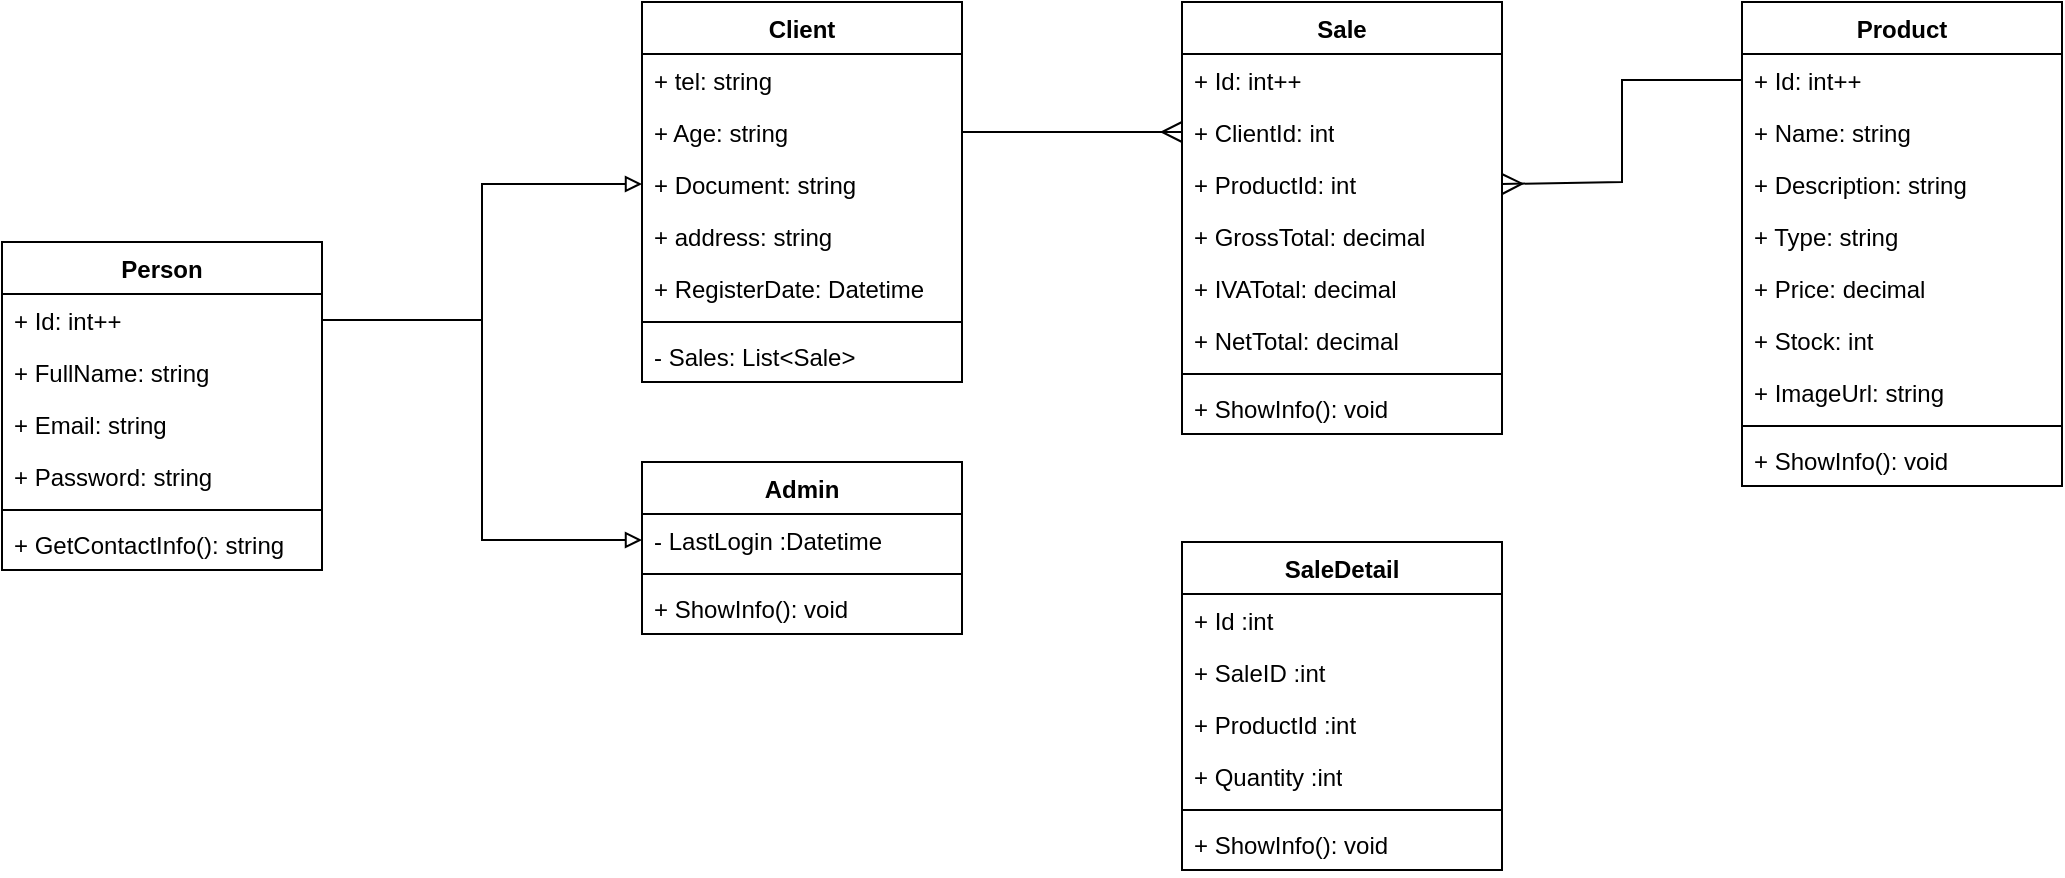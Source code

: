 <mxfile version="28.2.8">
  <diagram name="Página-1" id="HoW6W1-9R10cnuybq3_M">
    <mxGraphModel dx="3743" dy="1702" grid="1" gridSize="10" guides="1" tooltips="1" connect="1" arrows="1" fold="1" page="1" pageScale="1" pageWidth="827" pageHeight="1169" math="0" shadow="0">
      <root>
        <mxCell id="0" />
        <mxCell id="1" parent="0" />
        <mxCell id="QkIGvkfyiGdrqvhXC79x-5" value="Client" style="swimlane;fontStyle=1;align=center;verticalAlign=top;childLayout=stackLayout;horizontal=1;startSize=26;horizontalStack=0;resizeParent=1;resizeParentMax=0;resizeLast=0;collapsible=1;marginBottom=0;whiteSpace=wrap;html=1;" parent="1" vertex="1">
          <mxGeometry x="290" y="190" width="160" height="190" as="geometry" />
        </mxCell>
        <mxCell id="QkIGvkfyiGdrqvhXC79x-6" value="+ tel: string" style="text;strokeColor=none;fillColor=none;align=left;verticalAlign=top;spacingLeft=4;spacingRight=4;overflow=hidden;rotatable=0;points=[[0,0.5],[1,0.5]];portConstraint=eastwest;whiteSpace=wrap;html=1;" parent="QkIGvkfyiGdrqvhXC79x-5" vertex="1">
          <mxGeometry y="26" width="160" height="26" as="geometry" />
        </mxCell>
        <mxCell id="SN8m-Y_h3a-sx3_bEVgq-13" value="+ Age: string" style="text;strokeColor=none;fillColor=none;align=left;verticalAlign=top;spacingLeft=4;spacingRight=4;overflow=hidden;rotatable=0;points=[[0,0.5],[1,0.5]];portConstraint=eastwest;whiteSpace=wrap;html=1;" vertex="1" parent="QkIGvkfyiGdrqvhXC79x-5">
          <mxGeometry y="52" width="160" height="26" as="geometry" />
        </mxCell>
        <mxCell id="P1VgsZznF-USMjBlRKdY-4" value="+ Document: string" style="text;strokeColor=none;fillColor=none;align=left;verticalAlign=top;spacingLeft=4;spacingRight=4;overflow=hidden;rotatable=0;points=[[0,0.5],[1,0.5]];portConstraint=eastwest;whiteSpace=wrap;html=1;" parent="QkIGvkfyiGdrqvhXC79x-5" vertex="1">
          <mxGeometry y="78" width="160" height="26" as="geometry" />
        </mxCell>
        <mxCell id="SN8m-Y_h3a-sx3_bEVgq-12" value="+ address: string" style="text;strokeColor=none;fillColor=none;align=left;verticalAlign=top;spacingLeft=4;spacingRight=4;overflow=hidden;rotatable=0;points=[[0,0.5],[1,0.5]];portConstraint=eastwest;whiteSpace=wrap;html=1;" vertex="1" parent="QkIGvkfyiGdrqvhXC79x-5">
          <mxGeometry y="104" width="160" height="26" as="geometry" />
        </mxCell>
        <mxCell id="SN8m-Y_h3a-sx3_bEVgq-15" value="+ RegisterDate: Datetime" style="text;strokeColor=none;fillColor=none;align=left;verticalAlign=top;spacingLeft=4;spacingRight=4;overflow=hidden;rotatable=0;points=[[0,0.5],[1,0.5]];portConstraint=eastwest;whiteSpace=wrap;html=1;" vertex="1" parent="QkIGvkfyiGdrqvhXC79x-5">
          <mxGeometry y="130" width="160" height="26" as="geometry" />
        </mxCell>
        <mxCell id="QkIGvkfyiGdrqvhXC79x-7" value="" style="line;strokeWidth=1;fillColor=none;align=left;verticalAlign=middle;spacingTop=-1;spacingLeft=3;spacingRight=3;rotatable=0;labelPosition=right;points=[];portConstraint=eastwest;strokeColor=inherit;" parent="QkIGvkfyiGdrqvhXC79x-5" vertex="1">
          <mxGeometry y="156" width="160" height="8" as="geometry" />
        </mxCell>
        <mxCell id="QkIGvkfyiGdrqvhXC79x-8" value="- Sales: List&amp;lt;Sale&amp;gt;" style="text;strokeColor=none;fillColor=none;align=left;verticalAlign=top;spacingLeft=4;spacingRight=4;overflow=hidden;rotatable=0;points=[[0,0.5],[1,0.5]];portConstraint=eastwest;whiteSpace=wrap;html=1;" parent="QkIGvkfyiGdrqvhXC79x-5" vertex="1">
          <mxGeometry y="164" width="160" height="26" as="geometry" />
        </mxCell>
        <mxCell id="zoIYW_Gy7QO_yBaCwzae-15" value="Person" style="swimlane;fontStyle=1;align=center;verticalAlign=top;childLayout=stackLayout;horizontal=1;startSize=26;horizontalStack=0;resizeParent=1;resizeParentMax=0;resizeLast=0;collapsible=1;marginBottom=0;whiteSpace=wrap;html=1;" parent="1" vertex="1">
          <mxGeometry x="-30" y="310" width="160" height="164" as="geometry" />
        </mxCell>
        <mxCell id="zoIYW_Gy7QO_yBaCwzae-16" value="+ Id: int++" style="text;strokeColor=none;fillColor=none;align=left;verticalAlign=top;spacingLeft=4;spacingRight=4;overflow=hidden;rotatable=0;points=[[0,0.5],[1,0.5]];portConstraint=eastwest;whiteSpace=wrap;html=1;" parent="zoIYW_Gy7QO_yBaCwzae-15" vertex="1">
          <mxGeometry y="26" width="160" height="26" as="geometry" />
        </mxCell>
        <mxCell id="zoIYW_Gy7QO_yBaCwzae-25" value="+ FullName: string" style="text;strokeColor=none;fillColor=none;align=left;verticalAlign=top;spacingLeft=4;spacingRight=4;overflow=hidden;rotatable=0;points=[[0,0.5],[1,0.5]];portConstraint=eastwest;whiteSpace=wrap;html=1;" parent="zoIYW_Gy7QO_yBaCwzae-15" vertex="1">
          <mxGeometry y="52" width="160" height="26" as="geometry" />
        </mxCell>
        <mxCell id="SN8m-Y_h3a-sx3_bEVgq-14" value="+ Email: string" style="text;strokeColor=none;fillColor=none;align=left;verticalAlign=top;spacingLeft=4;spacingRight=4;overflow=hidden;rotatable=0;points=[[0,0.5],[1,0.5]];portConstraint=eastwest;whiteSpace=wrap;html=1;" vertex="1" parent="zoIYW_Gy7QO_yBaCwzae-15">
          <mxGeometry y="78" width="160" height="26" as="geometry" />
        </mxCell>
        <mxCell id="SN8m-Y_h3a-sx3_bEVgq-11" value="+ Password: string" style="text;strokeColor=none;fillColor=none;align=left;verticalAlign=top;spacingLeft=4;spacingRight=4;overflow=hidden;rotatable=0;points=[[0,0.5],[1,0.5]];portConstraint=eastwest;whiteSpace=wrap;html=1;" vertex="1" parent="zoIYW_Gy7QO_yBaCwzae-15">
          <mxGeometry y="104" width="160" height="26" as="geometry" />
        </mxCell>
        <mxCell id="zoIYW_Gy7QO_yBaCwzae-17" value="" style="line;strokeWidth=1;fillColor=none;align=left;verticalAlign=middle;spacingTop=-1;spacingLeft=3;spacingRight=3;rotatable=0;labelPosition=right;points=[];portConstraint=eastwest;strokeColor=inherit;" parent="zoIYW_Gy7QO_yBaCwzae-15" vertex="1">
          <mxGeometry y="130" width="160" height="8" as="geometry" />
        </mxCell>
        <mxCell id="zoIYW_Gy7QO_yBaCwzae-18" value="&lt;div&gt;+ GetContactInfo(): string&lt;/div&gt;&lt;div&gt;&lt;br&gt;&lt;/div&gt;" style="text;strokeColor=none;fillColor=none;align=left;verticalAlign=top;spacingLeft=4;spacingRight=4;overflow=hidden;rotatable=0;points=[[0,0.5],[1,0.5]];portConstraint=eastwest;whiteSpace=wrap;html=1;" parent="zoIYW_Gy7QO_yBaCwzae-15" vertex="1">
          <mxGeometry y="138" width="160" height="26" as="geometry" />
        </mxCell>
        <mxCell id="7XmRBM3v77SDXCbYXRyZ-1" value="Admin" style="swimlane;fontStyle=1;align=center;verticalAlign=top;childLayout=stackLayout;horizontal=1;startSize=26;horizontalStack=0;resizeParent=1;resizeParentMax=0;resizeLast=0;collapsible=1;marginBottom=0;whiteSpace=wrap;html=1;" parent="1" vertex="1">
          <mxGeometry x="290" y="420" width="160" height="86" as="geometry" />
        </mxCell>
        <mxCell id="7XmRBM3v77SDXCbYXRyZ-2" value="-&amp;nbsp;&lt;span style=&quot;background-color: transparent;&quot;&gt;LastLogin :Datetime&lt;/span&gt;" style="text;strokeColor=none;fillColor=none;align=left;verticalAlign=top;spacingLeft=4;spacingRight=4;overflow=hidden;rotatable=0;points=[[0,0.5],[1,0.5]];portConstraint=eastwest;whiteSpace=wrap;html=1;" parent="7XmRBM3v77SDXCbYXRyZ-1" vertex="1">
          <mxGeometry y="26" width="160" height="26" as="geometry" />
        </mxCell>
        <mxCell id="7XmRBM3v77SDXCbYXRyZ-3" value="" style="line;strokeWidth=1;fillColor=none;align=left;verticalAlign=middle;spacingTop=-1;spacingLeft=3;spacingRight=3;rotatable=0;labelPosition=right;points=[];portConstraint=eastwest;strokeColor=inherit;" parent="7XmRBM3v77SDXCbYXRyZ-1" vertex="1">
          <mxGeometry y="52" width="160" height="8" as="geometry" />
        </mxCell>
        <mxCell id="7XmRBM3v77SDXCbYXRyZ-4" value="+ ShowInfo(): void" style="text;strokeColor=none;fillColor=none;align=left;verticalAlign=top;spacingLeft=4;spacingRight=4;overflow=hidden;rotatable=0;points=[[0,0.5],[1,0.5]];portConstraint=eastwest;whiteSpace=wrap;html=1;" parent="7XmRBM3v77SDXCbYXRyZ-1" vertex="1">
          <mxGeometry y="60" width="160" height="26" as="geometry" />
        </mxCell>
        <mxCell id="3KWgmyLQNLCysDP2KCiu-6" style="edgeStyle=orthogonalEdgeStyle;rounded=0;orthogonalLoop=1;jettySize=auto;html=1;exitX=1;exitY=0.5;exitDx=0;exitDy=0;entryX=0;entryY=0.5;entryDx=0;entryDy=0;endArrow=block;endFill=0;" parent="1" source="zoIYW_Gy7QO_yBaCwzae-16" target="P1VgsZznF-USMjBlRKdY-4" edge="1">
          <mxGeometry relative="1" as="geometry" />
        </mxCell>
        <mxCell id="3KWgmyLQNLCysDP2KCiu-7" style="edgeStyle=orthogonalEdgeStyle;rounded=0;orthogonalLoop=1;jettySize=auto;html=1;exitX=1;exitY=0.5;exitDx=0;exitDy=0;entryX=0;entryY=0.5;entryDx=0;entryDy=0;endArrow=block;endFill=0;" parent="1" source="zoIYW_Gy7QO_yBaCwzae-16" target="7XmRBM3v77SDXCbYXRyZ-2" edge="1">
          <mxGeometry relative="1" as="geometry" />
        </mxCell>
        <mxCell id="SN8m-Y_h3a-sx3_bEVgq-2" value="Product" style="swimlane;fontStyle=1;align=center;verticalAlign=top;childLayout=stackLayout;horizontal=1;startSize=26;horizontalStack=0;resizeParent=1;resizeParentMax=0;resizeLast=0;collapsible=1;marginBottom=0;whiteSpace=wrap;html=1;" vertex="1" parent="1">
          <mxGeometry x="840" y="190" width="160" height="242" as="geometry" />
        </mxCell>
        <mxCell id="SN8m-Y_h3a-sx3_bEVgq-3" value="+ Id: int++" style="text;strokeColor=none;fillColor=none;align=left;verticalAlign=top;spacingLeft=4;spacingRight=4;overflow=hidden;rotatable=0;points=[[0,0.5],[1,0.5]];portConstraint=eastwest;whiteSpace=wrap;html=1;" vertex="1" parent="SN8m-Y_h3a-sx3_bEVgq-2">
          <mxGeometry y="26" width="160" height="26" as="geometry" />
        </mxCell>
        <mxCell id="SN8m-Y_h3a-sx3_bEVgq-4" value="+ Name: string" style="text;strokeColor=none;fillColor=none;align=left;verticalAlign=top;spacingLeft=4;spacingRight=4;overflow=hidden;rotatable=0;points=[[0,0.5],[1,0.5]];portConstraint=eastwest;whiteSpace=wrap;html=1;" vertex="1" parent="SN8m-Y_h3a-sx3_bEVgq-2">
          <mxGeometry y="52" width="160" height="26" as="geometry" />
        </mxCell>
        <mxCell id="SN8m-Y_h3a-sx3_bEVgq-16" value="+ Description: string" style="text;strokeColor=none;fillColor=none;align=left;verticalAlign=top;spacingLeft=4;spacingRight=4;overflow=hidden;rotatable=0;points=[[0,0.5],[1,0.5]];portConstraint=eastwest;whiteSpace=wrap;html=1;" vertex="1" parent="SN8m-Y_h3a-sx3_bEVgq-2">
          <mxGeometry y="78" width="160" height="26" as="geometry" />
        </mxCell>
        <mxCell id="SN8m-Y_h3a-sx3_bEVgq-5" value="+ Type: string" style="text;strokeColor=none;fillColor=none;align=left;verticalAlign=top;spacingLeft=4;spacingRight=4;overflow=hidden;rotatable=0;points=[[0,0.5],[1,0.5]];portConstraint=eastwest;whiteSpace=wrap;html=1;" vertex="1" parent="SN8m-Y_h3a-sx3_bEVgq-2">
          <mxGeometry y="104" width="160" height="26" as="geometry" />
        </mxCell>
        <mxCell id="SN8m-Y_h3a-sx3_bEVgq-17" value="+ Price: decimal" style="text;strokeColor=none;fillColor=none;align=left;verticalAlign=top;spacingLeft=4;spacingRight=4;overflow=hidden;rotatable=0;points=[[0,0.5],[1,0.5]];portConstraint=eastwest;whiteSpace=wrap;html=1;" vertex="1" parent="SN8m-Y_h3a-sx3_bEVgq-2">
          <mxGeometry y="130" width="160" height="26" as="geometry" />
        </mxCell>
        <mxCell id="SN8m-Y_h3a-sx3_bEVgq-18" value="+ Stock: int" style="text;strokeColor=none;fillColor=none;align=left;verticalAlign=top;spacingLeft=4;spacingRight=4;overflow=hidden;rotatable=0;points=[[0,0.5],[1,0.5]];portConstraint=eastwest;whiteSpace=wrap;html=1;" vertex="1" parent="SN8m-Y_h3a-sx3_bEVgq-2">
          <mxGeometry y="156" width="160" height="26" as="geometry" />
        </mxCell>
        <mxCell id="SN8m-Y_h3a-sx3_bEVgq-19" value="+ ImageUrl: string" style="text;strokeColor=none;fillColor=none;align=left;verticalAlign=top;spacingLeft=4;spacingRight=4;overflow=hidden;rotatable=0;points=[[0,0.5],[1,0.5]];portConstraint=eastwest;whiteSpace=wrap;html=1;" vertex="1" parent="SN8m-Y_h3a-sx3_bEVgq-2">
          <mxGeometry y="182" width="160" height="26" as="geometry" />
        </mxCell>
        <mxCell id="SN8m-Y_h3a-sx3_bEVgq-6" value="" style="line;strokeWidth=1;fillColor=none;align=left;verticalAlign=middle;spacingTop=-1;spacingLeft=3;spacingRight=3;rotatable=0;labelPosition=right;points=[];portConstraint=eastwest;strokeColor=inherit;" vertex="1" parent="SN8m-Y_h3a-sx3_bEVgq-2">
          <mxGeometry y="208" width="160" height="8" as="geometry" />
        </mxCell>
        <mxCell id="SN8m-Y_h3a-sx3_bEVgq-7" value="+ ShowInfo(): void" style="text;strokeColor=none;fillColor=none;align=left;verticalAlign=top;spacingLeft=4;spacingRight=4;overflow=hidden;rotatable=0;points=[[0,0.5],[1,0.5]];portConstraint=eastwest;whiteSpace=wrap;html=1;" vertex="1" parent="SN8m-Y_h3a-sx3_bEVgq-2">
          <mxGeometry y="216" width="160" height="26" as="geometry" />
        </mxCell>
        <mxCell id="SN8m-Y_h3a-sx3_bEVgq-21" value="Sale" style="swimlane;fontStyle=1;align=center;verticalAlign=top;childLayout=stackLayout;horizontal=1;startSize=26;horizontalStack=0;resizeParent=1;resizeParentMax=0;resizeLast=0;collapsible=1;marginBottom=0;whiteSpace=wrap;html=1;" vertex="1" parent="1">
          <mxGeometry x="560" y="190" width="160" height="216" as="geometry" />
        </mxCell>
        <mxCell id="SN8m-Y_h3a-sx3_bEVgq-22" value="+ Id: int++" style="text;strokeColor=none;fillColor=none;align=left;verticalAlign=top;spacingLeft=4;spacingRight=4;overflow=hidden;rotatable=0;points=[[0,0.5],[1,0.5]];portConstraint=eastwest;whiteSpace=wrap;html=1;" vertex="1" parent="SN8m-Y_h3a-sx3_bEVgq-21">
          <mxGeometry y="26" width="160" height="26" as="geometry" />
        </mxCell>
        <mxCell id="SN8m-Y_h3a-sx3_bEVgq-23" value="+ ClientId: int" style="text;strokeColor=none;fillColor=none;align=left;verticalAlign=top;spacingLeft=4;spacingRight=4;overflow=hidden;rotatable=0;points=[[0,0.5],[1,0.5]];portConstraint=eastwest;whiteSpace=wrap;html=1;" vertex="1" parent="SN8m-Y_h3a-sx3_bEVgq-21">
          <mxGeometry y="52" width="160" height="26" as="geometry" />
        </mxCell>
        <mxCell id="SN8m-Y_h3a-sx3_bEVgq-24" value="+ ProductId: int" style="text;strokeColor=none;fillColor=none;align=left;verticalAlign=top;spacingLeft=4;spacingRight=4;overflow=hidden;rotatable=0;points=[[0,0.5],[1,0.5]];portConstraint=eastwest;whiteSpace=wrap;html=1;" vertex="1" parent="SN8m-Y_h3a-sx3_bEVgq-21">
          <mxGeometry y="78" width="160" height="26" as="geometry" />
        </mxCell>
        <mxCell id="SN8m-Y_h3a-sx3_bEVgq-25" value="+ GrossTotal: decimal" style="text;strokeColor=none;fillColor=none;align=left;verticalAlign=top;spacingLeft=4;spacingRight=4;overflow=hidden;rotatable=0;points=[[0,0.5],[1,0.5]];portConstraint=eastwest;whiteSpace=wrap;html=1;" vertex="1" parent="SN8m-Y_h3a-sx3_bEVgq-21">
          <mxGeometry y="104" width="160" height="26" as="geometry" />
        </mxCell>
        <mxCell id="SN8m-Y_h3a-sx3_bEVgq-26" value="+ IVATotal: decimal" style="text;strokeColor=none;fillColor=none;align=left;verticalAlign=top;spacingLeft=4;spacingRight=4;overflow=hidden;rotatable=0;points=[[0,0.5],[1,0.5]];portConstraint=eastwest;whiteSpace=wrap;html=1;" vertex="1" parent="SN8m-Y_h3a-sx3_bEVgq-21">
          <mxGeometry y="130" width="160" height="26" as="geometry" />
        </mxCell>
        <mxCell id="SN8m-Y_h3a-sx3_bEVgq-35" value="+ NetTotal: decimal" style="text;strokeColor=none;fillColor=none;align=left;verticalAlign=top;spacingLeft=4;spacingRight=4;overflow=hidden;rotatable=0;points=[[0,0.5],[1,0.5]];portConstraint=eastwest;whiteSpace=wrap;html=1;" vertex="1" parent="SN8m-Y_h3a-sx3_bEVgq-21">
          <mxGeometry y="156" width="160" height="26" as="geometry" />
        </mxCell>
        <mxCell id="SN8m-Y_h3a-sx3_bEVgq-27" value="" style="line;strokeWidth=1;fillColor=none;align=left;verticalAlign=middle;spacingTop=-1;spacingLeft=3;spacingRight=3;rotatable=0;labelPosition=right;points=[];portConstraint=eastwest;strokeColor=inherit;" vertex="1" parent="SN8m-Y_h3a-sx3_bEVgq-21">
          <mxGeometry y="182" width="160" height="8" as="geometry" />
        </mxCell>
        <mxCell id="SN8m-Y_h3a-sx3_bEVgq-28" value="+ ShowInfo(): void" style="text;strokeColor=none;fillColor=none;align=left;verticalAlign=top;spacingLeft=4;spacingRight=4;overflow=hidden;rotatable=0;points=[[0,0.5],[1,0.5]];portConstraint=eastwest;whiteSpace=wrap;html=1;" vertex="1" parent="SN8m-Y_h3a-sx3_bEVgq-21">
          <mxGeometry y="190" width="160" height="26" as="geometry" />
        </mxCell>
        <mxCell id="SN8m-Y_h3a-sx3_bEVgq-30" style="edgeStyle=none;curved=0;rounded=0;orthogonalLoop=1;jettySize=auto;html=1;exitX=0;exitY=0.5;exitDx=0;exitDy=0;fontSize=12;startSize=8;endSize=8;entryX=1;entryY=0.5;entryDx=0;entryDy=0;endArrow=ERmany;endFill=0;" edge="1" parent="1" source="SN8m-Y_h3a-sx3_bEVgq-3" target="SN8m-Y_h3a-sx3_bEVgq-24">
          <mxGeometry relative="1" as="geometry">
            <mxPoint x="760" y="260" as="targetPoint" />
            <Array as="points">
              <mxPoint x="780" y="229" />
              <mxPoint x="780" y="280" />
            </Array>
          </mxGeometry>
        </mxCell>
        <mxCell id="SN8m-Y_h3a-sx3_bEVgq-36" style="edgeStyle=none;curved=1;rounded=0;orthogonalLoop=1;jettySize=auto;html=1;exitX=1;exitY=0.5;exitDx=0;exitDy=0;entryX=0;entryY=0.5;entryDx=0;entryDy=0;fontSize=12;startSize=8;endSize=8;endArrow=ERmany;endFill=0;" edge="1" parent="1" source="SN8m-Y_h3a-sx3_bEVgq-13" target="SN8m-Y_h3a-sx3_bEVgq-23">
          <mxGeometry relative="1" as="geometry" />
        </mxCell>
        <mxCell id="SN8m-Y_h3a-sx3_bEVgq-37" value="SaleDetail" style="swimlane;fontStyle=1;align=center;verticalAlign=top;childLayout=stackLayout;horizontal=1;startSize=26;horizontalStack=0;resizeParent=1;resizeParentMax=0;resizeLast=0;collapsible=1;marginBottom=0;whiteSpace=wrap;html=1;" vertex="1" parent="1">
          <mxGeometry x="560" y="460" width="160" height="164" as="geometry" />
        </mxCell>
        <mxCell id="SN8m-Y_h3a-sx3_bEVgq-38" value="+&amp;nbsp;&lt;span style=&quot;background-color: transparent;&quot;&gt;Id :int&lt;/span&gt;" style="text;strokeColor=none;fillColor=none;align=left;verticalAlign=top;spacingLeft=4;spacingRight=4;overflow=hidden;rotatable=0;points=[[0,0.5],[1,0.5]];portConstraint=eastwest;whiteSpace=wrap;html=1;" vertex="1" parent="SN8m-Y_h3a-sx3_bEVgq-37">
          <mxGeometry y="26" width="160" height="26" as="geometry" />
        </mxCell>
        <mxCell id="SN8m-Y_h3a-sx3_bEVgq-41" value="+&amp;nbsp;&lt;span style=&quot;background-color: transparent;&quot;&gt;SaleID :int&lt;/span&gt;" style="text;strokeColor=none;fillColor=none;align=left;verticalAlign=top;spacingLeft=4;spacingRight=4;overflow=hidden;rotatable=0;points=[[0,0.5],[1,0.5]];portConstraint=eastwest;whiteSpace=wrap;html=1;" vertex="1" parent="SN8m-Y_h3a-sx3_bEVgq-37">
          <mxGeometry y="52" width="160" height="26" as="geometry" />
        </mxCell>
        <mxCell id="SN8m-Y_h3a-sx3_bEVgq-42" value="+&amp;nbsp;&lt;span style=&quot;background-color: transparent;&quot;&gt;ProductId :int&lt;/span&gt;" style="text;strokeColor=none;fillColor=none;align=left;verticalAlign=top;spacingLeft=4;spacingRight=4;overflow=hidden;rotatable=0;points=[[0,0.5],[1,0.5]];portConstraint=eastwest;whiteSpace=wrap;html=1;" vertex="1" parent="SN8m-Y_h3a-sx3_bEVgq-37">
          <mxGeometry y="78" width="160" height="26" as="geometry" />
        </mxCell>
        <mxCell id="SN8m-Y_h3a-sx3_bEVgq-43" value="+ Quantity&lt;span style=&quot;background-color: transparent;&quot;&gt;&amp;nbsp;:int&lt;/span&gt;" style="text;strokeColor=none;fillColor=none;align=left;verticalAlign=top;spacingLeft=4;spacingRight=4;overflow=hidden;rotatable=0;points=[[0,0.5],[1,0.5]];portConstraint=eastwest;whiteSpace=wrap;html=1;" vertex="1" parent="SN8m-Y_h3a-sx3_bEVgq-37">
          <mxGeometry y="104" width="160" height="26" as="geometry" />
        </mxCell>
        <mxCell id="SN8m-Y_h3a-sx3_bEVgq-39" value="" style="line;strokeWidth=1;fillColor=none;align=left;verticalAlign=middle;spacingTop=-1;spacingLeft=3;spacingRight=3;rotatable=0;labelPosition=right;points=[];portConstraint=eastwest;strokeColor=inherit;" vertex="1" parent="SN8m-Y_h3a-sx3_bEVgq-37">
          <mxGeometry y="130" width="160" height="8" as="geometry" />
        </mxCell>
        <mxCell id="SN8m-Y_h3a-sx3_bEVgq-40" value="+ ShowInfo(): void" style="text;strokeColor=none;fillColor=none;align=left;verticalAlign=top;spacingLeft=4;spacingRight=4;overflow=hidden;rotatable=0;points=[[0,0.5],[1,0.5]];portConstraint=eastwest;whiteSpace=wrap;html=1;" vertex="1" parent="SN8m-Y_h3a-sx3_bEVgq-37">
          <mxGeometry y="138" width="160" height="26" as="geometry" />
        </mxCell>
      </root>
    </mxGraphModel>
  </diagram>
</mxfile>
